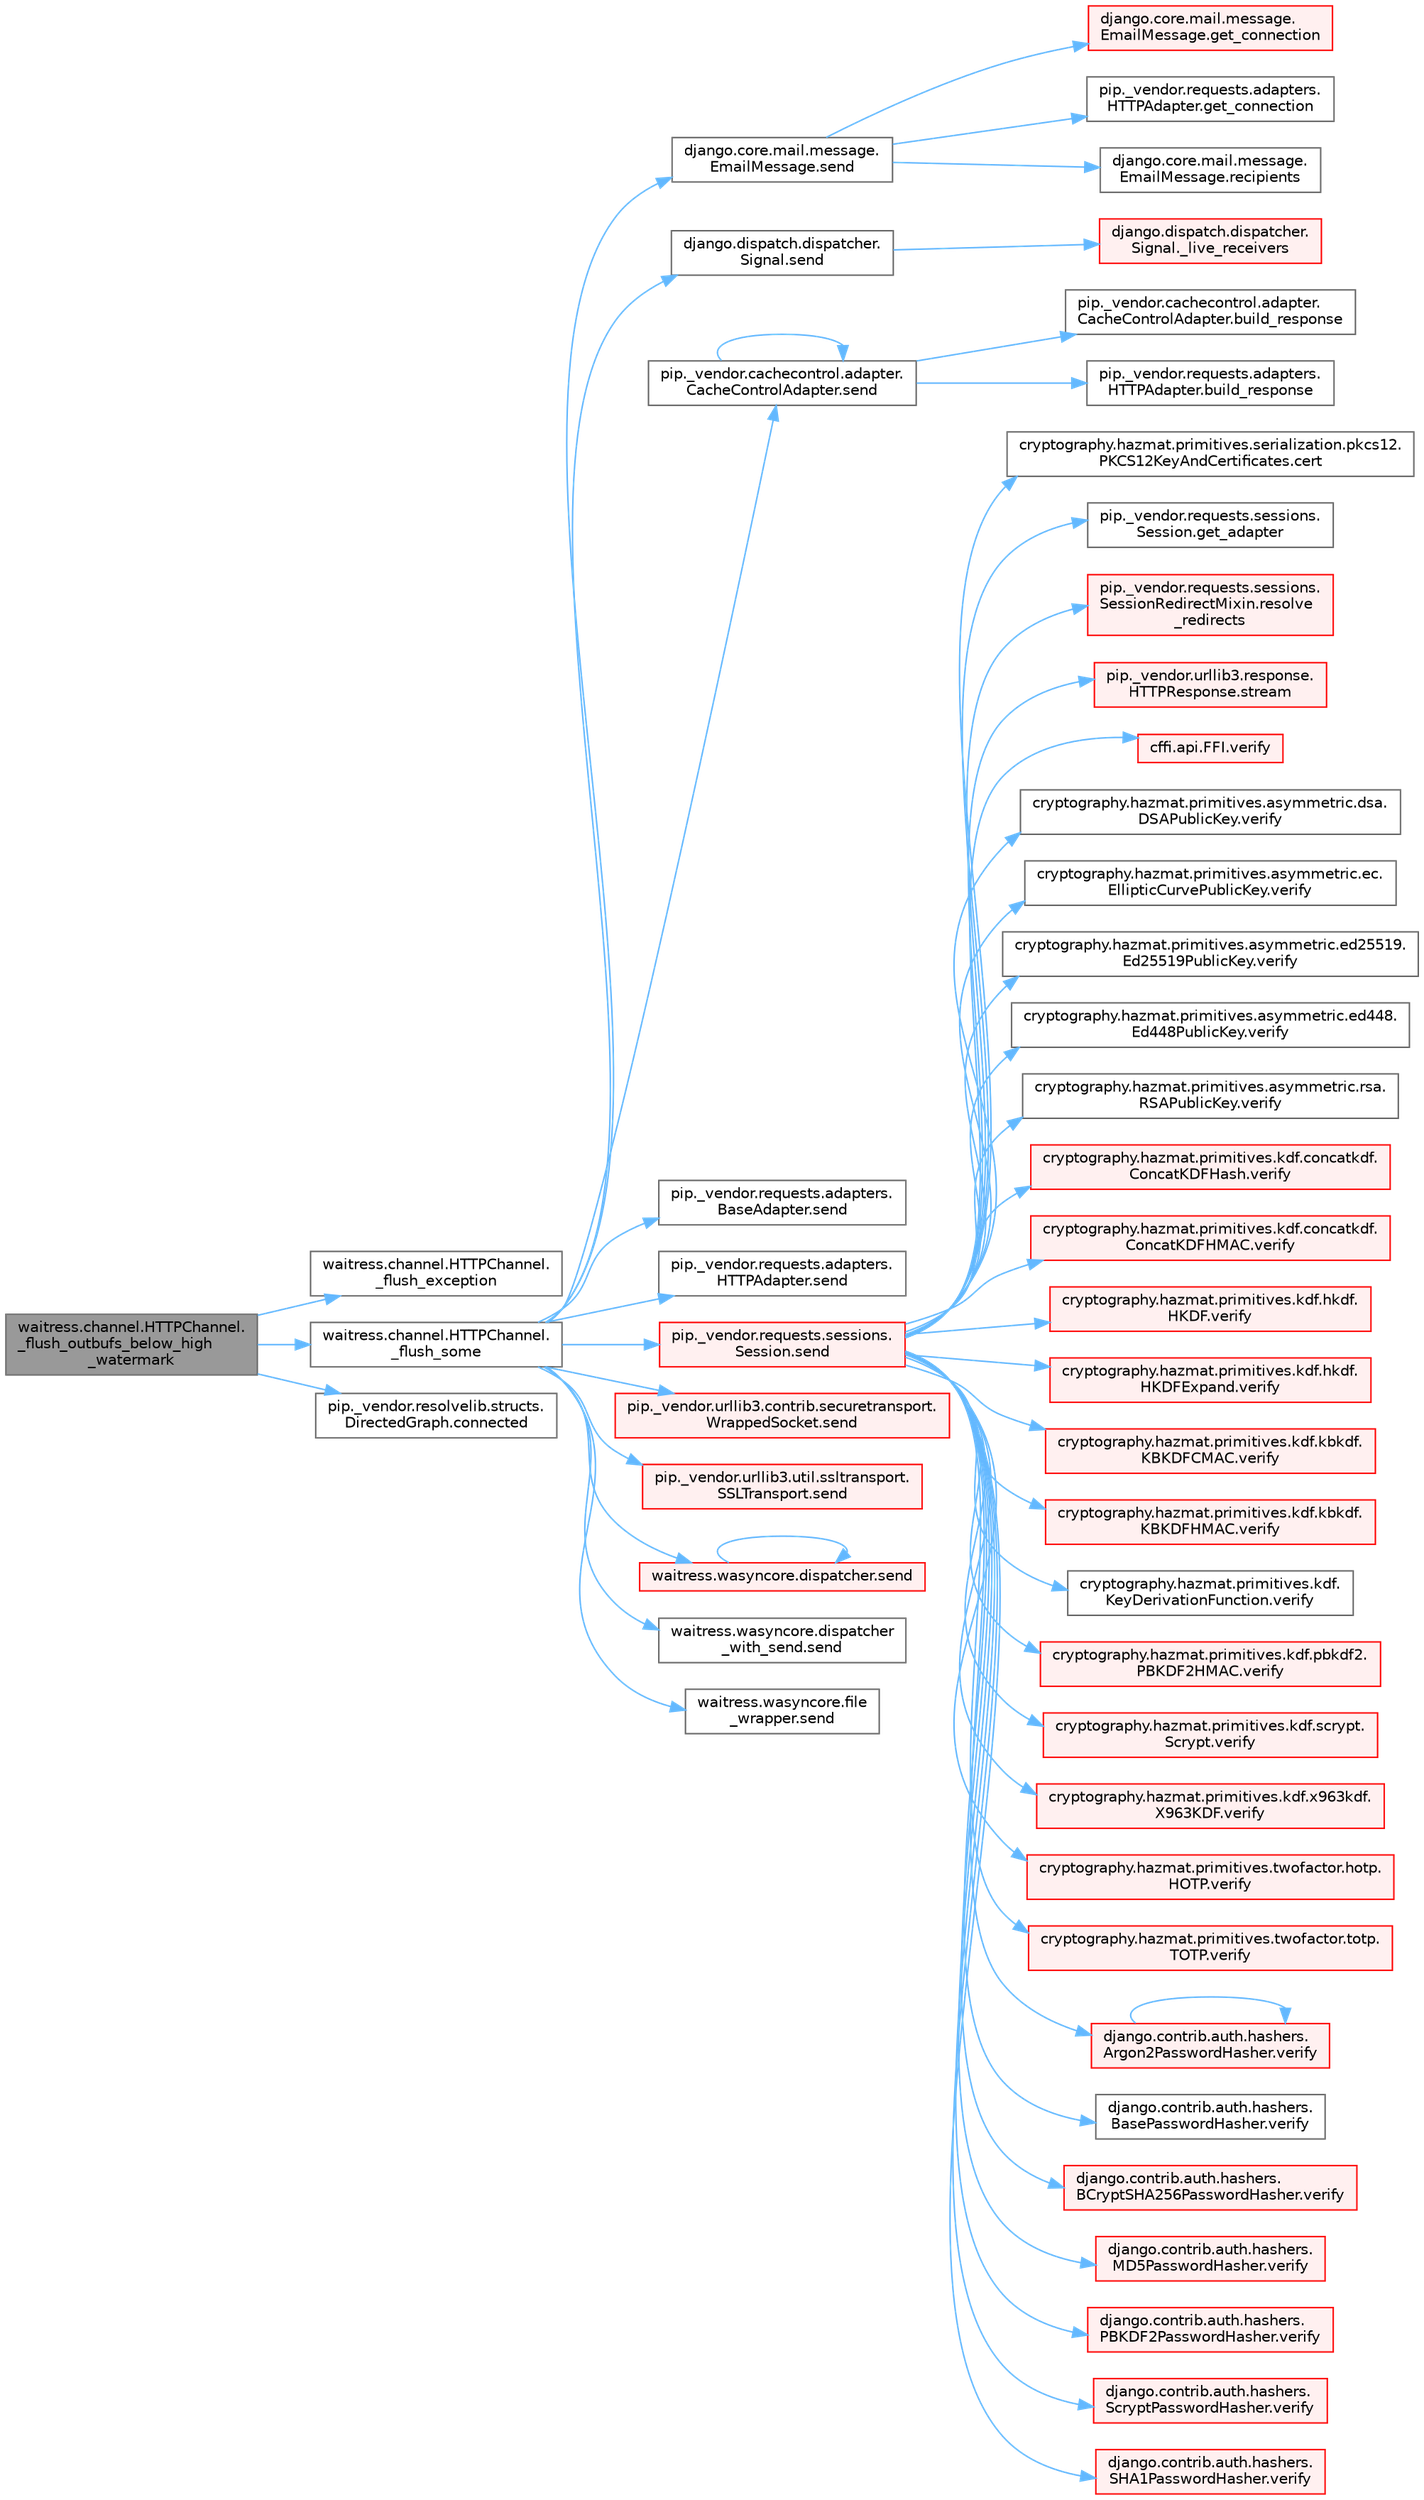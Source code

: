 digraph "waitress.channel.HTTPChannel._flush_outbufs_below_high_watermark"
{
 // LATEX_PDF_SIZE
  bgcolor="transparent";
  edge [fontname=Helvetica,fontsize=10,labelfontname=Helvetica,labelfontsize=10];
  node [fontname=Helvetica,fontsize=10,shape=box,height=0.2,width=0.4];
  rankdir="LR";
  Node1 [id="Node000001",label="waitress.channel.HTTPChannel.\l_flush_outbufs_below_high\l_watermark",height=0.2,width=0.4,color="gray40", fillcolor="grey60", style="filled", fontcolor="black",tooltip=" "];
  Node1 -> Node2 [id="edge1_Node000001_Node000002",color="steelblue1",style="solid",tooltip=" "];
  Node2 [id="Node000002",label="waitress.channel.HTTPChannel.\l_flush_exception",height=0.2,width=0.4,color="grey40", fillcolor="white", style="filled",URL="$classwaitress_1_1channel_1_1_h_t_t_p_channel.html#af2178d18a2f3b93120f8e90a56a0b432",tooltip=" "];
  Node1 -> Node3 [id="edge2_Node000001_Node000003",color="steelblue1",style="solid",tooltip=" "];
  Node3 [id="Node000003",label="waitress.channel.HTTPChannel.\l_flush_some",height=0.2,width=0.4,color="grey40", fillcolor="white", style="filled",URL="$classwaitress_1_1channel_1_1_h_t_t_p_channel.html#af4abc69cb0ebdecacfe3e79bda37a43f",tooltip=" "];
  Node3 -> Node4 [id="edge3_Node000003_Node000004",color="steelblue1",style="solid",tooltip=" "];
  Node4 [id="Node000004",label="django.core.mail.message.\lEmailMessage.send",height=0.2,width=0.4,color="grey40", fillcolor="white", style="filled",URL="$classdjango_1_1core_1_1mail_1_1message_1_1_email_message.html#a18fd6d168e6aa27742a4057b4ab9b439",tooltip=" "];
  Node4 -> Node5 [id="edge4_Node000004_Node000005",color="steelblue1",style="solid",tooltip=" "];
  Node5 [id="Node000005",label="django.core.mail.message.\lEmailMessage.get_connection",height=0.2,width=0.4,color="red", fillcolor="#FFF0F0", style="filled",URL="$classdjango_1_1core_1_1mail_1_1message_1_1_email_message.html#ace67e473adc53ec8e5f5e1fa4d4ae185",tooltip=" "];
  Node4 -> Node8 [id="edge5_Node000004_Node000008",color="steelblue1",style="solid",tooltip=" "];
  Node8 [id="Node000008",label="pip._vendor.requests.adapters.\lHTTPAdapter.get_connection",height=0.2,width=0.4,color="grey40", fillcolor="white", style="filled",URL="$classpip_1_1__vendor_1_1requests_1_1adapters_1_1_h_t_t_p_adapter.html#addd116a14f6d7cd083aaf4405253555a",tooltip=" "];
  Node4 -> Node9 [id="edge6_Node000004_Node000009",color="steelblue1",style="solid",tooltip=" "];
  Node9 [id="Node000009",label="django.core.mail.message.\lEmailMessage.recipients",height=0.2,width=0.4,color="grey40", fillcolor="white", style="filled",URL="$classdjango_1_1core_1_1mail_1_1message_1_1_email_message.html#ae93d54c3267a8b2a4a58cb2b92884c50",tooltip=" "];
  Node3 -> Node10 [id="edge7_Node000003_Node000010",color="steelblue1",style="solid",tooltip=" "];
  Node10 [id="Node000010",label="django.dispatch.dispatcher.\lSignal.send",height=0.2,width=0.4,color="grey40", fillcolor="white", style="filled",URL="$classdjango_1_1dispatch_1_1dispatcher_1_1_signal.html#a065269c5c5f8d45e7b902dda3245bdbb",tooltip=" "];
  Node10 -> Node11 [id="edge8_Node000010_Node000011",color="steelblue1",style="solid",tooltip=" "];
  Node11 [id="Node000011",label="django.dispatch.dispatcher.\lSignal._live_receivers",height=0.2,width=0.4,color="red", fillcolor="#FFF0F0", style="filled",URL="$classdjango_1_1dispatch_1_1dispatcher_1_1_signal.html#a57712a4f613b82e8a1b19ae6443d604e",tooltip=" "];
  Node3 -> Node14 [id="edge9_Node000003_Node000014",color="steelblue1",style="solid",tooltip=" "];
  Node14 [id="Node000014",label="pip._vendor.cachecontrol.adapter.\lCacheControlAdapter.send",height=0.2,width=0.4,color="grey40", fillcolor="white", style="filled",URL="$classpip_1_1__vendor_1_1cachecontrol_1_1adapter_1_1_cache_control_adapter.html#a7f846578832fd1a27f921f7466b4d2fa",tooltip=" "];
  Node14 -> Node15 [id="edge10_Node000014_Node000015",color="steelblue1",style="solid",tooltip=" "];
  Node15 [id="Node000015",label="pip._vendor.cachecontrol.adapter.\lCacheControlAdapter.build_response",height=0.2,width=0.4,color="grey40", fillcolor="white", style="filled",URL="$classpip_1_1__vendor_1_1cachecontrol_1_1adapter_1_1_cache_control_adapter.html#a0c116d312afd3b6893e22fe26f8cf1d5",tooltip=" "];
  Node14 -> Node16 [id="edge11_Node000014_Node000016",color="steelblue1",style="solid",tooltip=" "];
  Node16 [id="Node000016",label="pip._vendor.requests.adapters.\lHTTPAdapter.build_response",height=0.2,width=0.4,color="grey40", fillcolor="white", style="filled",URL="$classpip_1_1__vendor_1_1requests_1_1adapters_1_1_h_t_t_p_adapter.html#a9eac29fb2d7645757607d92462ef25a1",tooltip=" "];
  Node14 -> Node14 [id="edge12_Node000014_Node000014",color="steelblue1",style="solid",tooltip=" "];
  Node3 -> Node17 [id="edge13_Node000003_Node000017",color="steelblue1",style="solid",tooltip=" "];
  Node17 [id="Node000017",label="pip._vendor.requests.adapters.\lBaseAdapter.send",height=0.2,width=0.4,color="grey40", fillcolor="white", style="filled",URL="$classpip_1_1__vendor_1_1requests_1_1adapters_1_1_base_adapter.html#a71b96d00d14b1eb64886afb3d5a6e2b0",tooltip=" "];
  Node3 -> Node18 [id="edge14_Node000003_Node000018",color="steelblue1",style="solid",tooltip=" "];
  Node18 [id="Node000018",label="pip._vendor.requests.adapters.\lHTTPAdapter.send",height=0.2,width=0.4,color="grey40", fillcolor="white", style="filled",URL="$classpip_1_1__vendor_1_1requests_1_1adapters_1_1_h_t_t_p_adapter.html#aa75dd0f80148babfc8b50bbc9a504e8d",tooltip=" "];
  Node3 -> Node19 [id="edge15_Node000003_Node000019",color="steelblue1",style="solid",tooltip=" "];
  Node19 [id="Node000019",label="pip._vendor.requests.sessions.\lSession.send",height=0.2,width=0.4,color="red", fillcolor="#FFF0F0", style="filled",URL="$classpip_1_1__vendor_1_1requests_1_1sessions_1_1_session.html#ac53877008b8d3c6901be36033885124c",tooltip=" "];
  Node19 -> Node20 [id="edge16_Node000019_Node000020",color="steelblue1",style="solid",tooltip=" "];
  Node20 [id="Node000020",label="cryptography.hazmat.primitives.serialization.pkcs12.\lPKCS12KeyAndCertificates.cert",height=0.2,width=0.4,color="grey40", fillcolor="white", style="filled",URL="$classcryptography_1_1hazmat_1_1primitives_1_1serialization_1_1pkcs12_1_1_p_k_c_s12_key_and_certificates.html#a7a1d98fee8ed8175805ab085c9ecb5e0",tooltip=" "];
  Node19 -> Node21 [id="edge17_Node000019_Node000021",color="steelblue1",style="solid",tooltip=" "];
  Node21 [id="Node000021",label="pip._vendor.requests.sessions.\lSession.get_adapter",height=0.2,width=0.4,color="grey40", fillcolor="white", style="filled",URL="$classpip_1_1__vendor_1_1requests_1_1sessions_1_1_session.html#a0017386832a0d2bfb09837b7ea15dc1f",tooltip=" "];
  Node19 -> Node22 [id="edge18_Node000019_Node000022",color="steelblue1",style="solid",tooltip=" "];
  Node22 [id="Node000022",label="pip._vendor.requests.sessions.\lSessionRedirectMixin.resolve\l_redirects",height=0.2,width=0.4,color="red", fillcolor="#FFF0F0", style="filled",URL="$classpip_1_1__vendor_1_1requests_1_1sessions_1_1_session_redirect_mixin.html#aaeb7a3e40dbacddaecb961adca32f044",tooltip=" "];
  Node19 -> Node25 [id="edge19_Node000019_Node000025",color="steelblue1",style="solid",tooltip=" "];
  Node25 [id="Node000025",label="pip._vendor.urllib3.response.\lHTTPResponse.stream",height=0.2,width=0.4,color="red", fillcolor="#FFF0F0", style="filled",URL="$classpip_1_1__vendor_1_1urllib3_1_1response_1_1_h_t_t_p_response.html#a8d802b25f09dd341838a1d631ffc4f62",tooltip=" "];
  Node19 -> Node920 [id="edge20_Node000019_Node000920",color="steelblue1",style="solid",tooltip=" "];
  Node920 [id="Node000920",label="cffi.api.FFI.verify",height=0.2,width=0.4,color="red", fillcolor="#FFF0F0", style="filled",URL="$classcffi_1_1api_1_1_f_f_i.html#ac05cd4cf779cb85543c4cd5fa8a6d333",tooltip=" "];
  Node19 -> Node922 [id="edge21_Node000019_Node000922",color="steelblue1",style="solid",tooltip=" "];
  Node922 [id="Node000922",label="cryptography.hazmat.primitives.asymmetric.dsa.\lDSAPublicKey.verify",height=0.2,width=0.4,color="grey40", fillcolor="white", style="filled",URL="$classcryptography_1_1hazmat_1_1primitives_1_1asymmetric_1_1dsa_1_1_d_s_a_public_key.html#ad0552a7e074dda3d2486b6e918cfc9d8",tooltip=" "];
  Node19 -> Node923 [id="edge22_Node000019_Node000923",color="steelblue1",style="solid",tooltip=" "];
  Node923 [id="Node000923",label="cryptography.hazmat.primitives.asymmetric.ec.\lEllipticCurvePublicKey.verify",height=0.2,width=0.4,color="grey40", fillcolor="white", style="filled",URL="$classcryptography_1_1hazmat_1_1primitives_1_1asymmetric_1_1ec_1_1_elliptic_curve_public_key.html#a7f75c00034242b7ae917b567db16bf60",tooltip=" "];
  Node19 -> Node924 [id="edge23_Node000019_Node000924",color="steelblue1",style="solid",tooltip=" "];
  Node924 [id="Node000924",label="cryptography.hazmat.primitives.asymmetric.ed25519.\lEd25519PublicKey.verify",height=0.2,width=0.4,color="grey40", fillcolor="white", style="filled",URL="$classcryptography_1_1hazmat_1_1primitives_1_1asymmetric_1_1ed25519_1_1_ed25519_public_key.html#a23d01b9908cadb1f6765bd6792371c80",tooltip=" "];
  Node19 -> Node925 [id="edge24_Node000019_Node000925",color="steelblue1",style="solid",tooltip=" "];
  Node925 [id="Node000925",label="cryptography.hazmat.primitives.asymmetric.ed448.\lEd448PublicKey.verify",height=0.2,width=0.4,color="grey40", fillcolor="white", style="filled",URL="$classcryptography_1_1hazmat_1_1primitives_1_1asymmetric_1_1ed448_1_1_ed448_public_key.html#a34d2a2d64f969ef56c2cb67994bacf86",tooltip=" "];
  Node19 -> Node926 [id="edge25_Node000019_Node000926",color="steelblue1",style="solid",tooltip=" "];
  Node926 [id="Node000926",label="cryptography.hazmat.primitives.asymmetric.rsa.\lRSAPublicKey.verify",height=0.2,width=0.4,color="grey40", fillcolor="white", style="filled",URL="$classcryptography_1_1hazmat_1_1primitives_1_1asymmetric_1_1rsa_1_1_r_s_a_public_key.html#a8c3715fa7e1b4a8bfd89482e40f1fe53",tooltip=" "];
  Node19 -> Node927 [id="edge26_Node000019_Node000927",color="steelblue1",style="solid",tooltip=" "];
  Node927 [id="Node000927",label="cryptography.hazmat.primitives.kdf.concatkdf.\lConcatKDFHash.verify",height=0.2,width=0.4,color="red", fillcolor="#FFF0F0", style="filled",URL="$classcryptography_1_1hazmat_1_1primitives_1_1kdf_1_1concatkdf_1_1_concat_k_d_f_hash.html#a872e664133e0cc33672c6fa5929f0bf8",tooltip=" "];
  Node19 -> Node950 [id="edge27_Node000019_Node000950",color="steelblue1",style="solid",tooltip=" "];
  Node950 [id="Node000950",label="cryptography.hazmat.primitives.kdf.concatkdf.\lConcatKDFHMAC.verify",height=0.2,width=0.4,color="red", fillcolor="#FFF0F0", style="filled",URL="$classcryptography_1_1hazmat_1_1primitives_1_1kdf_1_1concatkdf_1_1_concat_k_d_f_h_m_a_c.html#aa6a81903e1b96874301933bc996c78bd",tooltip=" "];
  Node19 -> Node951 [id="edge28_Node000019_Node000951",color="steelblue1",style="solid",tooltip=" "];
  Node951 [id="Node000951",label="cryptography.hazmat.primitives.kdf.hkdf.\lHKDF.verify",height=0.2,width=0.4,color="red", fillcolor="#FFF0F0", style="filled",URL="$classcryptography_1_1hazmat_1_1primitives_1_1kdf_1_1hkdf_1_1_h_k_d_f.html#a7ac8bf663d79e3c30b68d44331902304",tooltip=" "];
  Node19 -> Node952 [id="edge29_Node000019_Node000952",color="steelblue1",style="solid",tooltip=" "];
  Node952 [id="Node000952",label="cryptography.hazmat.primitives.kdf.hkdf.\lHKDFExpand.verify",height=0.2,width=0.4,color="red", fillcolor="#FFF0F0", style="filled",URL="$classcryptography_1_1hazmat_1_1primitives_1_1kdf_1_1hkdf_1_1_h_k_d_f_expand.html#a74f916e6649372a432769965a7e01fea",tooltip=" "];
  Node19 -> Node953 [id="edge30_Node000019_Node000953",color="steelblue1",style="solid",tooltip=" "];
  Node953 [id="Node000953",label="cryptography.hazmat.primitives.kdf.kbkdf.\lKBKDFCMAC.verify",height=0.2,width=0.4,color="red", fillcolor="#FFF0F0", style="filled",URL="$classcryptography_1_1hazmat_1_1primitives_1_1kdf_1_1kbkdf_1_1_k_b_k_d_f_c_m_a_c.html#ab97e9dff30b4fe2752f1457c582fb0e3",tooltip=" "];
  Node19 -> Node954 [id="edge31_Node000019_Node000954",color="steelblue1",style="solid",tooltip=" "];
  Node954 [id="Node000954",label="cryptography.hazmat.primitives.kdf.kbkdf.\lKBKDFHMAC.verify",height=0.2,width=0.4,color="red", fillcolor="#FFF0F0", style="filled",URL="$classcryptography_1_1hazmat_1_1primitives_1_1kdf_1_1kbkdf_1_1_k_b_k_d_f_h_m_a_c.html#a34c59907c93650471d5ef56197cc0522",tooltip=" "];
  Node19 -> Node955 [id="edge32_Node000019_Node000955",color="steelblue1",style="solid",tooltip=" "];
  Node955 [id="Node000955",label="cryptography.hazmat.primitives.kdf.\lKeyDerivationFunction.verify",height=0.2,width=0.4,color="grey40", fillcolor="white", style="filled",URL="$classcryptography_1_1hazmat_1_1primitives_1_1kdf_1_1_key_derivation_function.html#a912c825e0afe5192c266fa35e5a75095",tooltip=" "];
  Node19 -> Node956 [id="edge33_Node000019_Node000956",color="steelblue1",style="solid",tooltip=" "];
  Node956 [id="Node000956",label="cryptography.hazmat.primitives.kdf.pbkdf2.\lPBKDF2HMAC.verify",height=0.2,width=0.4,color="red", fillcolor="#FFF0F0", style="filled",URL="$classcryptography_1_1hazmat_1_1primitives_1_1kdf_1_1pbkdf2_1_1_p_b_k_d_f2_h_m_a_c.html#a26ff66523aee7cc3fca19575bd6e7d8d",tooltip=" "];
  Node19 -> Node957 [id="edge34_Node000019_Node000957",color="steelblue1",style="solid",tooltip=" "];
  Node957 [id="Node000957",label="cryptography.hazmat.primitives.kdf.scrypt.\lScrypt.verify",height=0.2,width=0.4,color="red", fillcolor="#FFF0F0", style="filled",URL="$classcryptography_1_1hazmat_1_1primitives_1_1kdf_1_1scrypt_1_1_scrypt.html#ae148c4ac37fb38bf45f8c62fde18a9f7",tooltip=" "];
  Node19 -> Node958 [id="edge35_Node000019_Node000958",color="steelblue1",style="solid",tooltip=" "];
  Node958 [id="Node000958",label="cryptography.hazmat.primitives.kdf.x963kdf.\lX963KDF.verify",height=0.2,width=0.4,color="red", fillcolor="#FFF0F0", style="filled",URL="$classcryptography_1_1hazmat_1_1primitives_1_1kdf_1_1x963kdf_1_1_x963_k_d_f.html#a8b414f7fece75f6a933b19e9240d695d",tooltip=" "];
  Node19 -> Node959 [id="edge36_Node000019_Node000959",color="steelblue1",style="solid",tooltip=" "];
  Node959 [id="Node000959",label="cryptography.hazmat.primitives.twofactor.hotp.\lHOTP.verify",height=0.2,width=0.4,color="red", fillcolor="#FFF0F0", style="filled",URL="$classcryptography_1_1hazmat_1_1primitives_1_1twofactor_1_1hotp_1_1_h_o_t_p.html#ab33d70f700208e600be6743a7441aba2",tooltip=" "];
  Node19 -> Node969 [id="edge37_Node000019_Node000969",color="steelblue1",style="solid",tooltip=" "];
  Node969 [id="Node000969",label="cryptography.hazmat.primitives.twofactor.totp.\lTOTP.verify",height=0.2,width=0.4,color="red", fillcolor="#FFF0F0", style="filled",URL="$classcryptography_1_1hazmat_1_1primitives_1_1twofactor_1_1totp_1_1_t_o_t_p.html#afd5f38f038f301d99a208a24d9680bee",tooltip=" "];
  Node19 -> Node970 [id="edge38_Node000019_Node000970",color="steelblue1",style="solid",tooltip=" "];
  Node970 [id="Node000970",label="django.contrib.auth.hashers.\lArgon2PasswordHasher.verify",height=0.2,width=0.4,color="red", fillcolor="#FFF0F0", style="filled",URL="$classdjango_1_1contrib_1_1auth_1_1hashers_1_1_argon2_password_hasher.html#aa1b8e90990f8dc1f2a0dcb0f6e95a364",tooltip=" "];
  Node970 -> Node970 [id="edge39_Node000970_Node000970",color="steelblue1",style="solid",tooltip=" "];
  Node19 -> Node976 [id="edge40_Node000019_Node000976",color="steelblue1",style="solid",tooltip=" "];
  Node976 [id="Node000976",label="django.contrib.auth.hashers.\lBasePasswordHasher.verify",height=0.2,width=0.4,color="grey40", fillcolor="white", style="filled",URL="$classdjango_1_1contrib_1_1auth_1_1hashers_1_1_base_password_hasher.html#a5b6f733aec316a97b1829ff68461b1fa",tooltip=" "];
  Node19 -> Node977 [id="edge41_Node000019_Node000977",color="steelblue1",style="solid",tooltip=" "];
  Node977 [id="Node000977",label="django.contrib.auth.hashers.\lBCryptSHA256PasswordHasher.verify",height=0.2,width=0.4,color="red", fillcolor="#FFF0F0", style="filled",URL="$classdjango_1_1contrib_1_1auth_1_1hashers_1_1_b_crypt_s_h_a256_password_hasher.html#aace67824fb9a74b812da9e723c452182",tooltip=" "];
  Node19 -> Node1001 [id="edge42_Node000019_Node001001",color="steelblue1",style="solid",tooltip=" "];
  Node1001 [id="Node001001",label="django.contrib.auth.hashers.\lMD5PasswordHasher.verify",height=0.2,width=0.4,color="red", fillcolor="#FFF0F0", style="filled",URL="$classdjango_1_1contrib_1_1auth_1_1hashers_1_1_m_d5_password_hasher.html#a5ee1720bbd104f7f53ced6d0f7847393",tooltip=" "];
  Node19 -> Node1024 [id="edge43_Node000019_Node001024",color="steelblue1",style="solid",tooltip=" "];
  Node1024 [id="Node001024",label="django.contrib.auth.hashers.\lPBKDF2PasswordHasher.verify",height=0.2,width=0.4,color="red", fillcolor="#FFF0F0", style="filled",URL="$classdjango_1_1contrib_1_1auth_1_1hashers_1_1_p_b_k_d_f2_password_hasher.html#a769f11e83d4f84b6a1aa2414aa345a96",tooltip=" "];
  Node19 -> Node1025 [id="edge44_Node000019_Node001025",color="steelblue1",style="solid",tooltip=" "];
  Node1025 [id="Node001025",label="django.contrib.auth.hashers.\lScryptPasswordHasher.verify",height=0.2,width=0.4,color="red", fillcolor="#FFF0F0", style="filled",URL="$classdjango_1_1contrib_1_1auth_1_1hashers_1_1_scrypt_password_hasher.html#ae1fe41459b9b8cc72115d2f8c01f6776",tooltip=" "];
  Node19 -> Node1026 [id="edge45_Node000019_Node001026",color="steelblue1",style="solid",tooltip=" "];
  Node1026 [id="Node001026",label="django.contrib.auth.hashers.\lSHA1PasswordHasher.verify",height=0.2,width=0.4,color="red", fillcolor="#FFF0F0", style="filled",URL="$classdjango_1_1contrib_1_1auth_1_1hashers_1_1_s_h_a1_password_hasher.html#a5ac2a7038875bc3da2654b03c1ae2716",tooltip=" "];
  Node3 -> Node1043 [id="edge46_Node000003_Node001043",color="steelblue1",style="solid",tooltip=" "];
  Node1043 [id="Node001043",label="pip._vendor.urllib3.contrib.securetransport.\lWrappedSocket.send",height=0.2,width=0.4,color="red", fillcolor="#FFF0F0", style="filled",URL="$classpip_1_1__vendor_1_1urllib3_1_1contrib_1_1securetransport_1_1_wrapped_socket.html#afefa6637ff2836086372e94b4872b076",tooltip=" "];
  Node3 -> Node4328 [id="edge47_Node000003_Node004328",color="steelblue1",style="solid",tooltip=" "];
  Node4328 [id="Node004328",label="pip._vendor.urllib3.util.ssltransport.\lSSLTransport.send",height=0.2,width=0.4,color="red", fillcolor="#FFF0F0", style="filled",URL="$classpip_1_1__vendor_1_1urllib3_1_1util_1_1ssltransport_1_1_s_s_l_transport.html#ae07b4d8069dbc1dab07b52db5acdb71a",tooltip=" "];
  Node3 -> Node4329 [id="edge48_Node000003_Node004329",color="steelblue1",style="solid",tooltip=" "];
  Node4329 [id="Node004329",label="waitress.wasyncore.dispatcher.send",height=0.2,width=0.4,color="red", fillcolor="#FFF0F0", style="filled",URL="$classwaitress_1_1wasyncore_1_1dispatcher.html#aa36a1d97600508f07138eab0658775c9",tooltip=" "];
  Node4329 -> Node4329 [id="edge49_Node004329_Node004329",color="steelblue1",style="solid",tooltip=" "];
  Node3 -> Node4330 [id="edge50_Node000003_Node004330",color="steelblue1",style="solid",tooltip=" "];
  Node4330 [id="Node004330",label="waitress.wasyncore.dispatcher\l_with_send.send",height=0.2,width=0.4,color="grey40", fillcolor="white", style="filled",URL="$classwaitress_1_1wasyncore_1_1dispatcher__with__send.html#a47052361f8df52adae77154c5ac2e95d",tooltip=" "];
  Node3 -> Node4331 [id="edge51_Node000003_Node004331",color="steelblue1",style="solid",tooltip=" "];
  Node4331 [id="Node004331",label="waitress.wasyncore.file\l_wrapper.send",height=0.2,width=0.4,color="grey40", fillcolor="white", style="filled",URL="$classwaitress_1_1wasyncore_1_1file__wrapper.html#a3db1f84334179b63edb654a8da19820c",tooltip=" "];
  Node1 -> Node3142 [id="edge52_Node000001_Node003142",color="steelblue1",style="solid",tooltip=" "];
  Node3142 [id="Node003142",label="pip._vendor.resolvelib.structs.\lDirectedGraph.connected",height=0.2,width=0.4,color="grey40", fillcolor="white", style="filled",URL="$classpip_1_1__vendor_1_1resolvelib_1_1structs_1_1_directed_graph.html#a878604abbdcabb60af93a03f5e7bf204",tooltip=" "];
}
